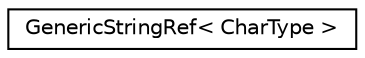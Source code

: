 digraph "Graphical Class Hierarchy"
{
 // LATEX_PDF_SIZE
  edge [fontname="Helvetica",fontsize="10",labelfontname="Helvetica",labelfontsize="10"];
  node [fontname="Helvetica",fontsize="10",shape=record];
  rankdir="LR";
  Node0 [label="GenericStringRef\< CharType \>",height=0.2,width=0.4,color="black", fillcolor="white", style="filled",URL="$struct_generic_string_ref.html",tooltip="Reference to a constant string (not taking a copy)"];
}
